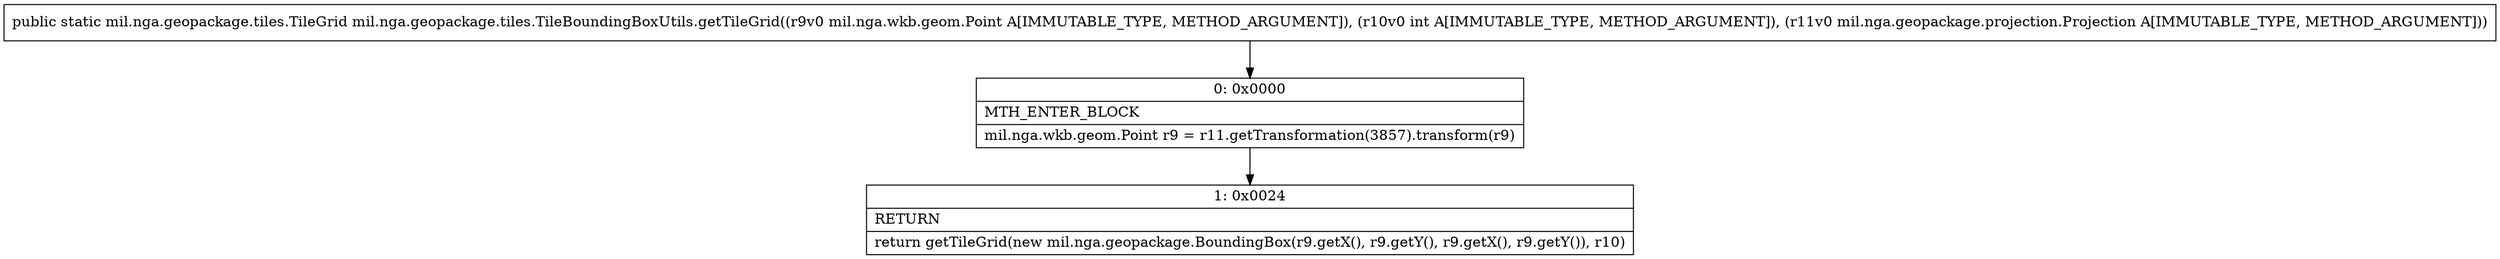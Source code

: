 digraph "CFG formil.nga.geopackage.tiles.TileBoundingBoxUtils.getTileGrid(Lmil\/nga\/wkb\/geom\/Point;ILmil\/nga\/geopackage\/projection\/Projection;)Lmil\/nga\/geopackage\/tiles\/TileGrid;" {
Node_0 [shape=record,label="{0\:\ 0x0000|MTH_ENTER_BLOCK\l|mil.nga.wkb.geom.Point r9 = r11.getTransformation(3857).transform(r9)\l}"];
Node_1 [shape=record,label="{1\:\ 0x0024|RETURN\l|return getTileGrid(new mil.nga.geopackage.BoundingBox(r9.getX(), r9.getY(), r9.getX(), r9.getY()), r10)\l}"];
MethodNode[shape=record,label="{public static mil.nga.geopackage.tiles.TileGrid mil.nga.geopackage.tiles.TileBoundingBoxUtils.getTileGrid((r9v0 mil.nga.wkb.geom.Point A[IMMUTABLE_TYPE, METHOD_ARGUMENT]), (r10v0 int A[IMMUTABLE_TYPE, METHOD_ARGUMENT]), (r11v0 mil.nga.geopackage.projection.Projection A[IMMUTABLE_TYPE, METHOD_ARGUMENT])) }"];
MethodNode -> Node_0;
Node_0 -> Node_1;
}


